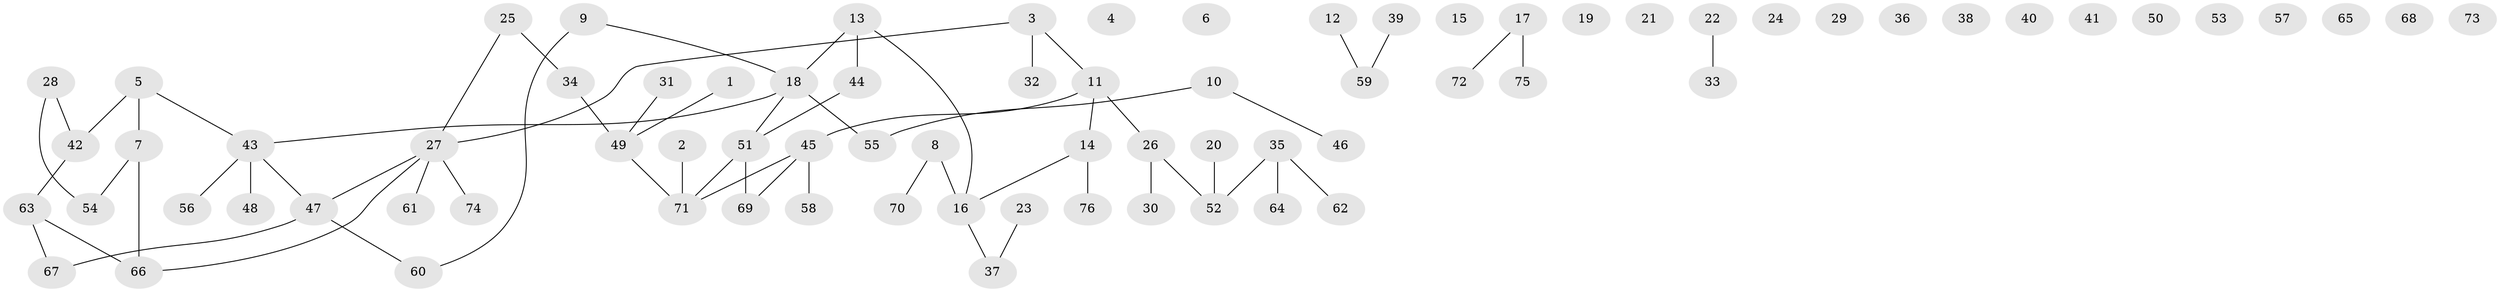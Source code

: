 // Generated by graph-tools (version 1.1) at 2025/25/03/09/25 03:25:22]
// undirected, 76 vertices, 65 edges
graph export_dot {
graph [start="1"]
  node [color=gray90,style=filled];
  1;
  2;
  3;
  4;
  5;
  6;
  7;
  8;
  9;
  10;
  11;
  12;
  13;
  14;
  15;
  16;
  17;
  18;
  19;
  20;
  21;
  22;
  23;
  24;
  25;
  26;
  27;
  28;
  29;
  30;
  31;
  32;
  33;
  34;
  35;
  36;
  37;
  38;
  39;
  40;
  41;
  42;
  43;
  44;
  45;
  46;
  47;
  48;
  49;
  50;
  51;
  52;
  53;
  54;
  55;
  56;
  57;
  58;
  59;
  60;
  61;
  62;
  63;
  64;
  65;
  66;
  67;
  68;
  69;
  70;
  71;
  72;
  73;
  74;
  75;
  76;
  1 -- 49;
  2 -- 71;
  3 -- 11;
  3 -- 27;
  3 -- 32;
  5 -- 7;
  5 -- 42;
  5 -- 43;
  7 -- 54;
  7 -- 66;
  8 -- 16;
  8 -- 70;
  9 -- 18;
  9 -- 60;
  10 -- 46;
  10 -- 55;
  11 -- 14;
  11 -- 26;
  11 -- 45;
  12 -- 59;
  13 -- 16;
  13 -- 18;
  13 -- 44;
  14 -- 16;
  14 -- 76;
  16 -- 37;
  17 -- 72;
  17 -- 75;
  18 -- 43;
  18 -- 51;
  18 -- 55;
  20 -- 52;
  22 -- 33;
  23 -- 37;
  25 -- 27;
  25 -- 34;
  26 -- 30;
  26 -- 52;
  27 -- 47;
  27 -- 61;
  27 -- 66;
  27 -- 74;
  28 -- 42;
  28 -- 54;
  31 -- 49;
  34 -- 49;
  35 -- 52;
  35 -- 62;
  35 -- 64;
  39 -- 59;
  42 -- 63;
  43 -- 47;
  43 -- 48;
  43 -- 56;
  44 -- 51;
  45 -- 58;
  45 -- 69;
  45 -- 71;
  47 -- 60;
  47 -- 67;
  49 -- 71;
  51 -- 69;
  51 -- 71;
  63 -- 66;
  63 -- 67;
}
